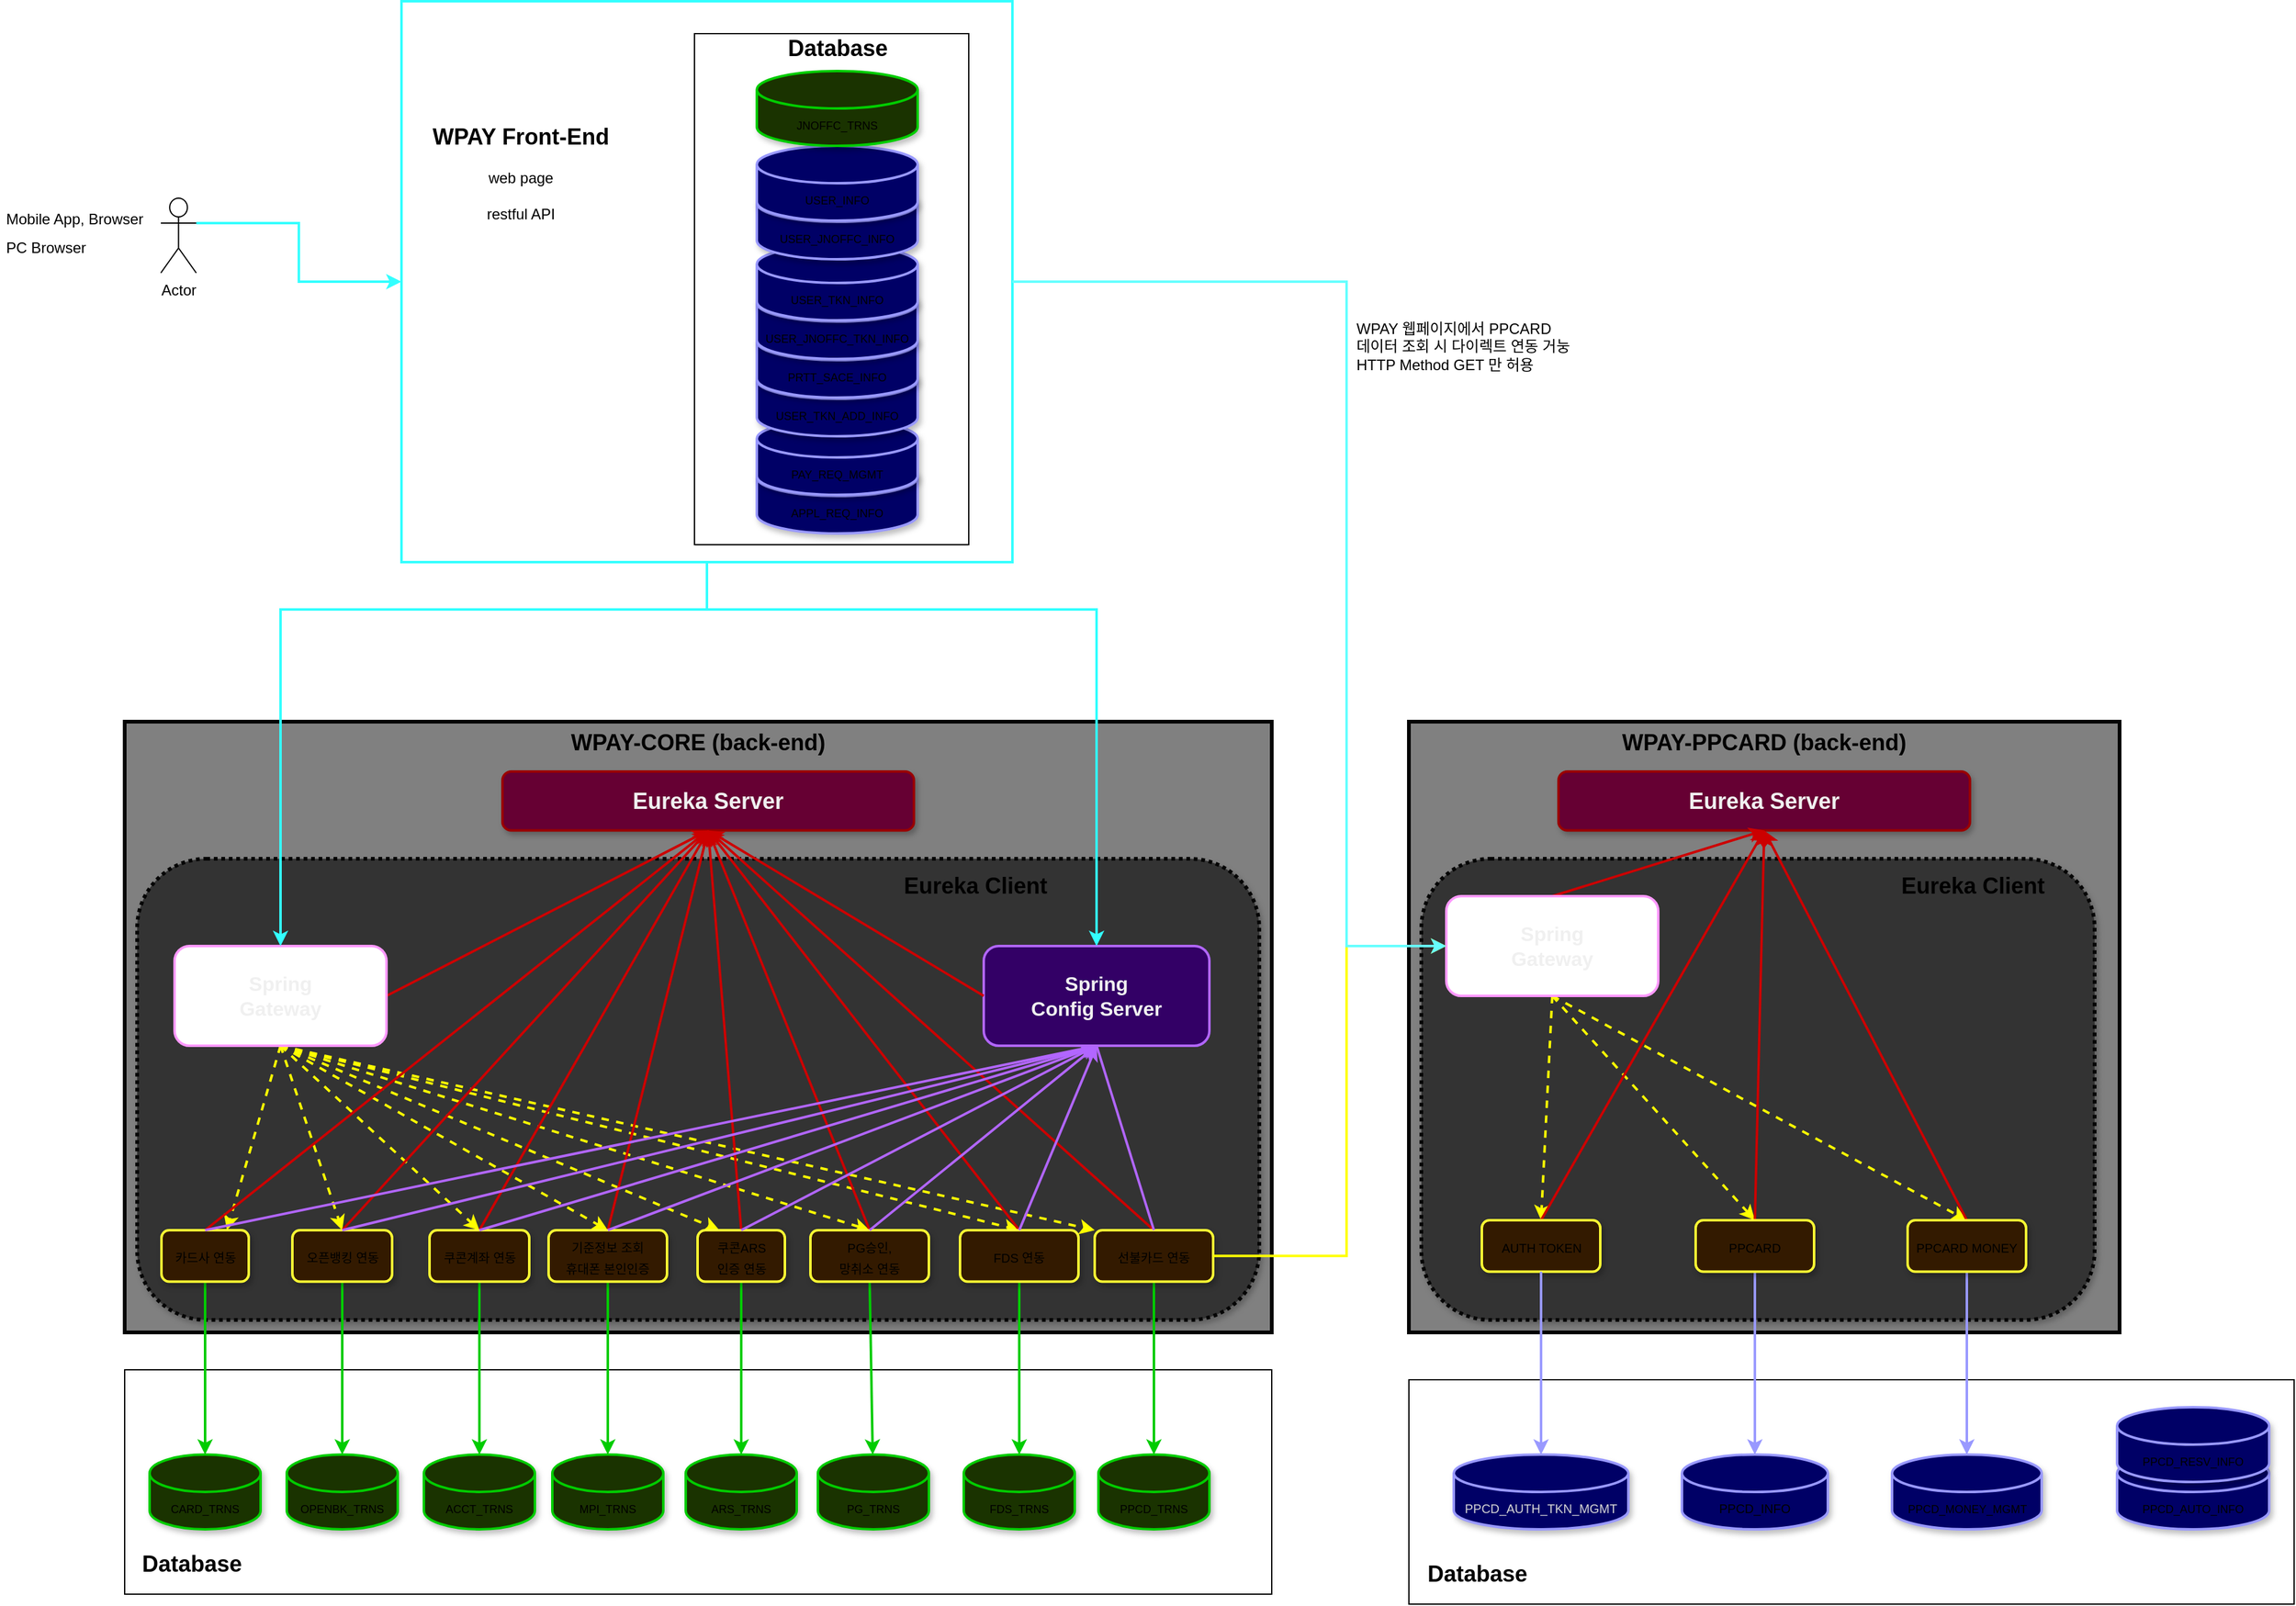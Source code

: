 <mxfile version="20.5.3" type="embed"><diagram id="-Lz1tHeyMcGm918_aHyc" name="Page-1"><mxGraphModel dx="2638" dy="2387" grid="1" gridSize="10" guides="1" tooltips="1" connect="1" arrows="1" fold="1" page="1" pageScale="1" pageWidth="850" pageHeight="1100" math="0" shadow="0"><root><mxCell id="0"/><mxCell id="1" parent="0"/><mxCell id="127" value="&lt;div style=&quot;&quot;&gt;&lt;br&gt;&lt;/div&gt;" style="rounded=0;whiteSpace=wrap;html=1;align=center;verticalAlign=top;strokeWidth=1;" vertex="1" parent="1"><mxGeometry x="1010" y="898" width="710" height="180" as="geometry"/></mxCell><mxCell id="112" value="&lt;div style=&quot;&quot;&gt;&lt;b&gt;&lt;font style=&quot;font-size: 18px;&quot;&gt;WPAY-PPCARD (back-end)&lt;/font&gt;&lt;/b&gt;&lt;/div&gt;" style="rounded=0;whiteSpace=wrap;html=1;align=center;verticalAlign=top;strokeWidth=3;strokeColor=#050505;fillColor=#808080;" vertex="1" parent="1"><mxGeometry x="1010" y="370" width="570" height="490" as="geometry"/></mxCell><mxCell id="119" value="&lt;div style=&quot;&quot;&gt;&lt;br&gt;&lt;/div&gt;" style="rounded=1;whiteSpace=wrap;html=1;align=center;verticalAlign=top;dashed=1;dashPattern=1 1;strokeWidth=3;strokeColor=#050505;fillColor=#333333;sketch=0;shadow=1;glass=0;" vertex="1" parent="1"><mxGeometry x="1020" y="480" width="540" height="370" as="geometry"/></mxCell><mxCell id="88" value="&lt;div style=&quot;&quot;&gt;&lt;br&gt;&lt;/div&gt;" style="rounded=0;whiteSpace=wrap;html=1;align=center;verticalAlign=top;strokeWidth=1;" vertex="1" parent="1"><mxGeometry x="-20" y="890" width="920" height="180" as="geometry"/></mxCell><mxCell id="8" value="&lt;div style=&quot;&quot;&gt;&lt;b&gt;&lt;font style=&quot;font-size: 18px;&quot;&gt;WPAY-CORE (back-end)&lt;/font&gt;&lt;/b&gt;&lt;/div&gt;" style="rounded=0;whiteSpace=wrap;html=1;align=center;verticalAlign=top;strokeWidth=3;strokeColor=#050505;fillColor=#808080;" vertex="1" parent="1"><mxGeometry x="-20" y="370" width="920" height="490" as="geometry"/></mxCell><mxCell id="84" value="&lt;div style=&quot;&quot;&gt;&lt;br&gt;&lt;/div&gt;" style="rounded=1;whiteSpace=wrap;html=1;align=center;verticalAlign=top;dashed=1;dashPattern=1 1;strokeWidth=3;strokeColor=#050505;fillColor=#333333;sketch=0;shadow=1;glass=0;" vertex="1" parent="1"><mxGeometry x="-10" y="480" width="900" height="370" as="geometry"/></mxCell><mxCell id="67" style="rounded=0;orthogonalLoop=1;jettySize=auto;html=1;fontSize=9;strokeColor=#00CC00;strokeWidth=2;exitX=0.5;exitY=1;exitDx=0;exitDy=0;" edge="1" parent="1" source="23" target="66"><mxGeometry relative="1" as="geometry"><mxPoint x="539" y="777" as="sourcePoint"/></mxGeometry></mxCell><mxCell id="6" style="edgeStyle=orthogonalEdgeStyle;rounded=0;orthogonalLoop=1;jettySize=auto;html=1;fontSize=18;strokeColor=#33FFFF;strokeWidth=2;exitX=1;exitY=0.333;exitDx=0;exitDy=0;exitPerimeter=0;" edge="1" parent="1" source="2" target="4"><mxGeometry relative="1" as="geometry"><mxPoint x="220" y="120" as="sourcePoint"/></mxGeometry></mxCell><mxCell id="71" value="" style="group" vertex="1" connectable="0" parent="1"><mxGeometry x="89" y="30" width="161" height="70" as="geometry"/></mxCell><mxCell id="2" value="Actor" style="shape=umlActor;verticalLabelPosition=bottom;verticalAlign=top;html=1;outlineConnect=0;" vertex="1" parent="71"><mxGeometry x="-80" y="-80" width="28.412" height="60" as="geometry"/></mxCell><mxCell id="56" value="&lt;font style=&quot;font-size: 9px;&quot;&gt;CARD_TRNS&lt;/font&gt;" style="shape=cylinder3;whiteSpace=wrap;html=1;boundedLbl=1;backgroundOutline=1;size=15;strokeWidth=2;fontSize=10;strokeColor=#00CC00;fillColor=#1A3300;shadow=1;" vertex="1" parent="1"><mxGeometry y="957.998" width="89" height="60.0" as="geometry"/></mxCell><mxCell id="57" value="&lt;font style=&quot;font-size: 9px;&quot;&gt;ACCT_TRNS&lt;/font&gt;" style="shape=cylinder3;whiteSpace=wrap;html=1;boundedLbl=1;backgroundOutline=1;size=15;strokeWidth=2;fontSize=10;strokeColor=#00CC00;fillColor=#1A3300;shadow=1;" vertex="1" parent="1"><mxGeometry x="220" y="957.998" width="89" height="60.0" as="geometry"/></mxCell><mxCell id="58" value="&lt;font style=&quot;font-size: 9px;&quot;&gt;MPI_TRNS&lt;/font&gt;" style="shape=cylinder3;whiteSpace=wrap;html=1;boundedLbl=1;backgroundOutline=1;size=15;strokeWidth=2;fontSize=10;strokeColor=#00CC00;fillColor=#1A3300;shadow=1;" vertex="1" parent="1"><mxGeometry x="323" y="957.998" width="89" height="60.0" as="geometry"/></mxCell><mxCell id="59" value="&lt;font style=&quot;font-size: 9px;&quot;&gt;FDS_TRNS&lt;/font&gt;" style="shape=cylinder3;whiteSpace=wrap;html=1;boundedLbl=1;backgroundOutline=1;size=15;strokeWidth=2;fontSize=10;strokeColor=#00CC00;fillColor=#1A3300;shadow=1;" vertex="1" parent="1"><mxGeometry x="653" y="957.998" width="89" height="60.0" as="geometry"/></mxCell><mxCell id="60" value="&lt;font style=&quot;font-size: 9px;&quot;&gt;PPCD_TRNS&lt;/font&gt;" style="shape=cylinder3;whiteSpace=wrap;html=1;boundedLbl=1;backgroundOutline=1;size=15;strokeWidth=2;fontSize=10;strokeColor=#00CC00;fillColor=#1A3300;shadow=1;" vertex="1" parent="1"><mxGeometry x="761" y="957.998" width="89" height="60.0" as="geometry"/></mxCell><mxCell id="63" value="&lt;font style=&quot;font-size: 9px;&quot;&gt;OPENBK_TRNS&lt;/font&gt;" style="shape=cylinder3;whiteSpace=wrap;html=1;boundedLbl=1;backgroundOutline=1;size=15;strokeWidth=2;fontSize=10;strokeColor=#00CC00;fillColor=#1A3300;shadow=1;" vertex="1" parent="1"><mxGeometry x="110" y="957.998" width="89" height="60.0" as="geometry"/></mxCell><mxCell id="66" value="&lt;font style=&quot;font-size: 9px;&quot;&gt;PG_TRNS&lt;/font&gt;" style="shape=cylinder3;whiteSpace=wrap;html=1;boundedLbl=1;backgroundOutline=1;size=15;strokeWidth=2;fontSize=10;strokeColor=#00CC00;fillColor=#1A3300;shadow=1;" vertex="1" parent="1"><mxGeometry x="536" y="957.998" width="89" height="60.0" as="geometry"/></mxCell><mxCell id="61" style="rounded=0;orthogonalLoop=1;jettySize=auto;html=1;exitX=0.5;exitY=1;exitDx=0;exitDy=0;fontSize=9;strokeColor=#00CC00;strokeWidth=2;" edge="1" parent="1" source="16" target="56"><mxGeometry relative="1" as="geometry"/></mxCell><mxCell id="64" style="rounded=0;orthogonalLoop=1;jettySize=auto;html=1;exitX=0.5;exitY=1;exitDx=0;exitDy=0;fontSize=9;entryX=0.5;entryY=0;entryDx=0;entryDy=0;entryPerimeter=0;strokeColor=#00CC00;strokeWidth=2;" edge="1" parent="1" source="19" target="57"><mxGeometry relative="1" as="geometry"/></mxCell><mxCell id="65" style="rounded=0;orthogonalLoop=1;jettySize=auto;html=1;exitX=0.5;exitY=1;exitDx=0;exitDy=0;entryX=0.5;entryY=0;entryDx=0;entryDy=0;entryPerimeter=0;fontSize=9;strokeColor=#00CC00;strokeWidth=2;" edge="1" parent="1" source="20" target="58"><mxGeometry relative="1" as="geometry"/></mxCell><mxCell id="68" style="rounded=0;orthogonalLoop=1;jettySize=auto;html=1;exitX=0.5;exitY=1;exitDx=0;exitDy=0;fontSize=9;strokeColor=#00CC00;strokeWidth=2;entryX=0.5;entryY=0;entryDx=0;entryDy=0;entryPerimeter=0;" edge="1" parent="1" source="24" target="59"><mxGeometry relative="1" as="geometry"/></mxCell><mxCell id="69" style="rounded=0;orthogonalLoop=1;jettySize=auto;html=1;entryX=0.5;entryY=0;entryDx=0;entryDy=0;entryPerimeter=0;fontSize=9;strokeColor=#00CC00;strokeWidth=2;exitX=0.5;exitY=1;exitDx=0;exitDy=0;" edge="1" parent="1" source="25" target="60"><mxGeometry relative="1" as="geometry"><mxPoint x="740" y="777" as="sourcePoint"/></mxGeometry></mxCell><mxCell id="62" style="rounded=0;orthogonalLoop=1;jettySize=auto;html=1;exitX=0.5;exitY=1;exitDx=0;exitDy=0;fontSize=9;entryX=0.5;entryY=0;entryDx=0;entryDy=0;entryPerimeter=0;strokeColor=#00CC00;strokeWidth=2;" edge="1" parent="1" source="18" target="63"><mxGeometry relative="1" as="geometry"/></mxCell><mxCell id="12" value="&lt;b style=&quot;color: rgb(240, 240, 240); font-family: Helvetica; font-style: normal; font-variant-ligatures: normal; font-variant-caps: normal; letter-spacing: normal; orphans: 2; text-align: center; text-indent: 0px; text-transform: none; widows: 2; word-spacing: 0px; -webkit-text-stroke-width: 0px; background-color: initial; text-decoration-thickness: initial; text-decoration-style: initial; text-decoration-color: initial;&quot;&gt;&lt;font style=&quot;font-size: 18px;&quot;&gt;Eureka Server&lt;/font&gt;&lt;/b&gt;" style="rounded=1;whiteSpace=wrap;html=1;fontSize=14;verticalAlign=middle;strokeColor=#990000;strokeWidth=2;fillColor=#660033;shadow=1;" vertex="1" parent="1"><mxGeometry x="283" y="410" width="330" height="47.29" as="geometry"/></mxCell><mxCell id="35" style="rounded=0;orthogonalLoop=1;jettySize=auto;html=1;exitX=1;exitY=0.5;exitDx=0;exitDy=0;entryX=0.5;entryY=1;entryDx=0;entryDy=0;fontSize=10;strokeColor=#CC0000;strokeWidth=2;" edge="1" parent="1" source="13" target="12"><mxGeometry relative="1" as="geometry"/></mxCell><mxCell id="72" style="rounded=0;orthogonalLoop=1;jettySize=auto;html=1;entryX=0.75;entryY=0;entryDx=0;entryDy=0;strokeColor=#FFFF00;strokeWidth=2;fontSize=9;exitX=0.5;exitY=1;exitDx=0;exitDy=0;dashed=1;" edge="1" parent="1" source="13" target="16"><mxGeometry relative="1" as="geometry"><mxPoint x="160" y="580.441" as="sourcePoint"/></mxGeometry></mxCell><mxCell id="73" style="edgeStyle=none;rounded=0;orthogonalLoop=1;jettySize=auto;html=1;entryX=0.5;entryY=0;entryDx=0;entryDy=0;strokeColor=#FFFF00;strokeWidth=2;fontSize=9;exitX=0.5;exitY=1;exitDx=0;exitDy=0;dashed=1;" edge="1" parent="1" source="13" target="18"><mxGeometry relative="1" as="geometry"><mxPoint x="250" y="573.529" as="sourcePoint"/></mxGeometry></mxCell><mxCell id="74" style="edgeStyle=none;rounded=0;orthogonalLoop=1;jettySize=auto;html=1;exitX=0.5;exitY=1;exitDx=0;exitDy=0;entryX=0.5;entryY=0;entryDx=0;entryDy=0;strokeColor=#FFFF00;strokeWidth=2;fontSize=9;dashed=1;" edge="1" parent="1" source="13" target="19"><mxGeometry relative="1" as="geometry"/></mxCell><mxCell id="75" style="edgeStyle=none;rounded=0;orthogonalLoop=1;jettySize=auto;html=1;exitX=0.5;exitY=1;exitDx=0;exitDy=0;entryX=0.5;entryY=0;entryDx=0;entryDy=0;strokeColor=#FFFF00;strokeWidth=2;fontSize=9;dashed=1;" edge="1" parent="1" source="13" target="20"><mxGeometry relative="1" as="geometry"/></mxCell><mxCell id="76" style="edgeStyle=none;rounded=0;orthogonalLoop=1;jettySize=auto;html=1;exitX=0.5;exitY=1;exitDx=0;exitDy=0;entryX=0.25;entryY=0;entryDx=0;entryDy=0;strokeColor=#FFFF00;strokeWidth=2;fontSize=9;dashed=1;" edge="1" parent="1" source="13" target="21"><mxGeometry relative="1" as="geometry"/></mxCell><mxCell id="77" style="edgeStyle=none;rounded=0;orthogonalLoop=1;jettySize=auto;html=1;exitX=0.5;exitY=1;exitDx=0;exitDy=0;entryX=0.5;entryY=0;entryDx=0;entryDy=0;strokeColor=#FFFF00;strokeWidth=2;fontSize=9;dashed=1;" edge="1" parent="1" source="13" target="23"><mxGeometry relative="1" as="geometry"/></mxCell><mxCell id="78" style="edgeStyle=none;rounded=0;orthogonalLoop=1;jettySize=auto;html=1;exitX=0.5;exitY=1;exitDx=0;exitDy=0;entryX=0.5;entryY=0;entryDx=0;entryDy=0;strokeColor=#FFFF00;strokeWidth=2;fontSize=9;dashed=1;" edge="1" parent="1" source="13" target="24"><mxGeometry relative="1" as="geometry"/></mxCell><mxCell id="79" style="edgeStyle=none;rounded=0;orthogonalLoop=1;jettySize=auto;html=1;exitX=0.5;exitY=1;exitDx=0;exitDy=0;entryX=0;entryY=0;entryDx=0;entryDy=0;strokeColor=#FFFF00;strokeWidth=2;fontSize=9;dashed=1;" edge="1" parent="1" source="13" target="25"><mxGeometry relative="1" as="geometry"/></mxCell><mxCell id="13" value="&lt;b style=&quot;color: rgb(240, 240, 240); font-family: Helvetica; font-style: normal; font-variant-ligatures: normal; font-variant-caps: normal; letter-spacing: normal; orphans: 2; text-align: center; text-indent: 0px; text-transform: none; widows: 2; word-spacing: 0px; -webkit-text-stroke-width: 0px; background-color: initial; text-decoration-thickness: initial; text-decoration-style: initial; text-decoration-color: initial; font-size: 16px;&quot;&gt;&lt;font style=&quot;font-size: 16px;&quot;&gt;Spring&lt;br&gt;Gateway&lt;br&gt;&lt;/font&gt;&lt;/b&gt;" style="rounded=1;whiteSpace=wrap;html=1;fontSize=14;verticalAlign=middle;strokeColor=#FF99FF;strokeWidth=2;" vertex="1" parent="1"><mxGeometry x="20" y="550" width="170" height="80" as="geometry"/></mxCell><mxCell id="29" style="rounded=0;orthogonalLoop=1;jettySize=auto;html=1;exitX=0.5;exitY=0;exitDx=0;exitDy=0;entryX=0.5;entryY=1;entryDx=0;entryDy=0;fontSize=10;strokeWidth=2;strokeColor=#CC0000;" edge="1" parent="1" source="16" target="12"><mxGeometry relative="1" as="geometry"/></mxCell><mxCell id="16" value="&lt;font style=&quot;font-size: 10px;&quot;&gt;카드사 연동&lt;/font&gt;" style="rounded=1;whiteSpace=wrap;html=1;strokeWidth=2;fontSize=14;strokeColor=#FFFF33;fillColor=#331A00;shadow=1;" vertex="1" parent="1"><mxGeometry x="9.5" y="777.996" width="70" height="41.228" as="geometry"/></mxCell><mxCell id="30" style="rounded=0;orthogonalLoop=1;jettySize=auto;html=1;exitX=0.5;exitY=0;exitDx=0;exitDy=0;entryX=0.5;entryY=1;entryDx=0;entryDy=0;fontSize=10;strokeWidth=2;strokeColor=#CC0000;" edge="1" parent="1" source="18" target="12"><mxGeometry relative="1" as="geometry"/></mxCell><mxCell id="18" value="&lt;font style=&quot;font-size: 10px;&quot;&gt;오픈뱅킹 연동&lt;/font&gt;" style="rounded=1;whiteSpace=wrap;html=1;strokeWidth=2;fontSize=14;strokeColor=#FFFF33;fillColor=#331A00;shadow=1;" vertex="1" parent="1"><mxGeometry x="114.5" y="777.996" width="80" height="41.228" as="geometry"/></mxCell><mxCell id="32" style="rounded=0;orthogonalLoop=1;jettySize=auto;html=1;exitX=0.5;exitY=0;exitDx=0;exitDy=0;entryX=0.5;entryY=1;entryDx=0;entryDy=0;fontSize=10;strokeWidth=2;strokeColor=#CC0000;" edge="1" parent="1" source="19" target="12"><mxGeometry relative="1" as="geometry"/></mxCell><mxCell id="19" value="&lt;font style=&quot;font-size: 10px;&quot;&gt;쿠콘계좌 연동&lt;/font&gt;" style="rounded=1;whiteSpace=wrap;html=1;strokeWidth=2;fontSize=14;strokeColor=#FFFF33;fillColor=#331A00;shadow=1;" vertex="1" parent="1"><mxGeometry x="224.5" y="777.996" width="80" height="41.228" as="geometry"/></mxCell><mxCell id="36" style="rounded=0;orthogonalLoop=1;jettySize=auto;html=1;exitX=0.5;exitY=0;exitDx=0;exitDy=0;entryX=0.5;entryY=1;entryDx=0;entryDy=0;fontSize=10;strokeWidth=2;strokeColor=#CC0000;" edge="1" parent="1" source="20" target="12"><mxGeometry relative="1" as="geometry"/></mxCell><mxCell id="20" value="&lt;div style=&quot;&quot;&gt;&lt;font style=&quot;font-size: 10px;&quot;&gt;기준정보 조회&lt;/font&gt;&lt;/div&gt;&lt;div style=&quot;&quot;&gt;&lt;font style=&quot;font-size: 10px;&quot;&gt;휴대폰 본인인증&lt;/font&gt;&lt;/div&gt;" style="rounded=1;whiteSpace=wrap;html=1;strokeWidth=2;fontSize=14;strokeColor=#FFFF33;fillColor=#331A00;shadow=1;" vertex="1" parent="1"><mxGeometry x="320" y="777.996" width="95" height="41.228" as="geometry"/></mxCell><mxCell id="38" style="rounded=0;orthogonalLoop=1;jettySize=auto;html=1;exitX=0.5;exitY=0;exitDx=0;exitDy=0;entryX=0.5;entryY=1;entryDx=0;entryDy=0;fontSize=10;strokeWidth=2;strokeColor=#CC0000;" edge="1" parent="1" source="21" target="12"><mxGeometry relative="1" as="geometry"/></mxCell><mxCell id="81" style="edgeStyle=none;rounded=0;orthogonalLoop=1;jettySize=auto;html=1;exitX=0.5;exitY=1;exitDx=0;exitDy=0;entryX=0.5;entryY=0;entryDx=0;entryDy=0;entryPerimeter=0;strokeColor=#00CC00;strokeWidth=2;fontSize=9;" edge="1" parent="1" source="21" target="80"><mxGeometry relative="1" as="geometry"/></mxCell><mxCell id="21" value="&lt;font style=&quot;font-size: 10px;&quot;&gt;쿠콘ARS &lt;br&gt;인증 연동&lt;/font&gt;" style="rounded=1;whiteSpace=wrap;html=1;strokeWidth=2;fontSize=14;strokeColor=#FFFF33;fillColor=#331A00;shadow=1;" vertex="1" parent="1"><mxGeometry x="439.5" y="777.996" width="70" height="41.228" as="geometry"/></mxCell><mxCell id="40" style="rounded=0;orthogonalLoop=1;jettySize=auto;html=1;exitX=0.5;exitY=0;exitDx=0;exitDy=0;entryX=0.5;entryY=1;entryDx=0;entryDy=0;fontSize=10;strokeWidth=2;strokeColor=#CC0000;" edge="1" parent="1" source="23" target="12"><mxGeometry relative="1" as="geometry"/></mxCell><mxCell id="23" value="&lt;div style=&quot;&quot;&gt;&lt;span style=&quot;font-size: 10px;&quot;&gt;PG승인,&lt;/span&gt;&lt;/div&gt;&lt;div style=&quot;&quot;&gt;&lt;span style=&quot;font-size: 10px;&quot;&gt;망취소 연동&lt;/span&gt;&lt;br&gt;&lt;/div&gt;" style="rounded=1;whiteSpace=wrap;html=1;strokeWidth=2;fontSize=14;strokeColor=#FFFF33;fillColor=#331A00;shadow=1;" vertex="1" parent="1"><mxGeometry x="530" y="777.996" width="95" height="41.228" as="geometry"/></mxCell><mxCell id="42" style="rounded=0;orthogonalLoop=1;jettySize=auto;html=1;exitX=0.5;exitY=0;exitDx=0;exitDy=0;entryX=0.5;entryY=1;entryDx=0;entryDy=0;fontSize=10;strokeWidth=2;strokeColor=#CC0000;" edge="1" parent="1" source="24" target="12"><mxGeometry relative="1" as="geometry"/></mxCell><mxCell id="24" value="&lt;div style=&quot;&quot;&gt;&lt;span style=&quot;font-size: 10px;&quot;&gt;FDS 연동&lt;/span&gt;&lt;br&gt;&lt;/div&gt;" style="rounded=1;whiteSpace=wrap;html=1;strokeWidth=2;fontSize=14;strokeColor=#FFFF33;fillColor=#331A00;shadow=1;" vertex="1" parent="1"><mxGeometry x="650" y="777.996" width="95" height="41.228" as="geometry"/></mxCell><mxCell id="44" style="rounded=0;orthogonalLoop=1;jettySize=auto;html=1;exitX=0.5;exitY=0;exitDx=0;exitDy=0;entryX=0.5;entryY=1;entryDx=0;entryDy=0;fontSize=10;strokeWidth=2;strokeColor=#CC0000;" edge="1" parent="1" source="25" target="12"><mxGeometry relative="1" as="geometry"/></mxCell><mxCell id="25" value="&lt;div style=&quot;&quot;&gt;&lt;span style=&quot;font-size: 10px;&quot;&gt;선불카드 연동&lt;/span&gt;&lt;br&gt;&lt;/div&gt;" style="rounded=1;whiteSpace=wrap;html=1;strokeWidth=2;fontSize=14;strokeColor=#FFFF33;fillColor=#331A00;shadow=1;" vertex="1" parent="1"><mxGeometry x="758" y="777.996" width="95" height="41.228" as="geometry"/></mxCell><mxCell id="47" style="rounded=0;orthogonalLoop=1;jettySize=auto;html=1;exitX=0.5;exitY=0;exitDx=0;exitDy=0;entryX=0.5;entryY=1;entryDx=0;entryDy=0;fontSize=10;strokeColor=#B266FF;strokeWidth=2;" edge="1" parent="1" source="16" target="14"><mxGeometry relative="1" as="geometry"/></mxCell><mxCell id="48" style="rounded=0;orthogonalLoop=1;jettySize=auto;html=1;exitX=0.5;exitY=0;exitDx=0;exitDy=0;entryX=0.5;entryY=1;entryDx=0;entryDy=0;fontSize=10;strokeColor=#B266FF;strokeWidth=2;" edge="1" parent="1" source="18" target="14"><mxGeometry relative="1" as="geometry"/></mxCell><mxCell id="49" style="rounded=0;orthogonalLoop=1;jettySize=auto;html=1;exitX=0.5;exitY=0;exitDx=0;exitDy=0;entryX=0.5;entryY=1;entryDx=0;entryDy=0;fontSize=10;strokeColor=#B266FF;strokeWidth=2;" edge="1" parent="1" source="19" target="14"><mxGeometry relative="1" as="geometry"/></mxCell><mxCell id="50" style="rounded=0;orthogonalLoop=1;jettySize=auto;html=1;exitX=0.5;exitY=0;exitDx=0;exitDy=0;entryX=0.5;entryY=1;entryDx=0;entryDy=0;fontSize=10;strokeColor=#B266FF;strokeWidth=2;" edge="1" parent="1" source="20" target="14"><mxGeometry relative="1" as="geometry"/></mxCell><mxCell id="51" style="rounded=0;orthogonalLoop=1;jettySize=auto;html=1;exitX=0.5;exitY=0;exitDx=0;exitDy=0;fontSize=10;strokeColor=#B266FF;strokeWidth=2;entryX=0.5;entryY=1;entryDx=0;entryDy=0;" edge="1" parent="1" source="21" target="14"><mxGeometry relative="1" as="geometry"/></mxCell><mxCell id="52" style="rounded=0;orthogonalLoop=1;jettySize=auto;html=1;exitX=0.5;exitY=0;exitDx=0;exitDy=0;entryX=0.5;entryY=1;entryDx=0;entryDy=0;fontSize=10;strokeColor=#B266FF;strokeWidth=2;" edge="1" parent="1" source="23" target="14"><mxGeometry relative="1" as="geometry"/></mxCell><mxCell id="53" style="rounded=0;orthogonalLoop=1;jettySize=auto;html=1;exitX=0.5;exitY=0;exitDx=0;exitDy=0;entryX=0.5;entryY=1;entryDx=0;entryDy=0;fontSize=10;strokeColor=#B266FF;strokeWidth=2;" edge="1" parent="1" source="24" target="14"><mxGeometry relative="1" as="geometry"/></mxCell><mxCell id="14" value="&lt;b style=&quot;color: rgb(240, 240, 240); font-family: Helvetica; font-style: normal; font-variant-ligatures: normal; font-variant-caps: normal; letter-spacing: normal; orphans: 2; text-align: center; text-indent: 0px; text-transform: none; widows: 2; word-spacing: 0px; -webkit-text-stroke-width: 0px; background-color: initial; text-decoration-thickness: initial; text-decoration-style: initial; text-decoration-color: initial; font-size: 16px;&quot;&gt;&lt;font style=&quot;font-size: 16px;&quot;&gt;Spring&lt;br&gt;Config Server&lt;br&gt;&lt;/font&gt;&lt;/b&gt;" style="rounded=1;whiteSpace=wrap;html=1;fontSize=14;verticalAlign=middle;strokeColor=#B266FF;strokeWidth=2;fillColor=#330066;" vertex="1" parent="1"><mxGeometry x="669" y="550" width="181" height="80" as="geometry"/></mxCell><mxCell id="80" value="&lt;font style=&quot;font-size: 9px;&quot;&gt;ARS_TRNS&lt;/font&gt;" style="shape=cylinder3;whiteSpace=wrap;html=1;boundedLbl=1;backgroundOutline=1;size=15;strokeWidth=2;fontSize=10;strokeColor=#00CC00;fillColor=#1A3300;shadow=1;" vertex="1" parent="1"><mxGeometry x="430" y="957.998" width="89" height="60.0" as="geometry"/></mxCell><mxCell id="82" style="rounded=0;orthogonalLoop=1;jettySize=auto;html=1;exitX=0;exitY=0.5;exitDx=0;exitDy=0;entryX=0.5;entryY=1;entryDx=0;entryDy=0;fontSize=10;strokeWidth=2;strokeColor=#CC0000;" edge="1" parent="1" source="14" target="12"><mxGeometry relative="1" as="geometry"><mxPoint x="775.5" y="774.996" as="sourcePoint"/><mxPoint x="477" y="473.76" as="targetPoint"/></mxGeometry></mxCell><mxCell id="83" value="" style="rounded=0;orthogonalLoop=1;jettySize=auto;html=1;entryX=0.5;entryY=1;entryDx=0;entryDy=0;fontSize=10;strokeColor=#B266FF;strokeWidth=2;exitX=0.5;exitY=0;exitDx=0;exitDy=0;endArrow=none;" edge="1" parent="1" source="25" target="14"><mxGeometry relative="1" as="geometry"><mxPoint x="746.5" y="777.996" as="sourcePoint"/><mxPoint x="731.5" y="599.47" as="targetPoint"/></mxGeometry></mxCell><mxCell id="85" value="&lt;h1&gt;Eureka Client&lt;br&gt;&lt;/h1&gt;" style="text;html=1;strokeColor=none;fillColor=none;spacing=5;spacingTop=-20;whiteSpace=wrap;overflow=hidden;rounded=1;strokeWidth=2;fontSize=9;" vertex="1" parent="1"><mxGeometry x="600" y="490" width="134" height="36.36" as="geometry"/></mxCell><mxCell id="89" value="&lt;h1&gt;Database&lt;br&gt;&lt;/h1&gt;" style="text;html=1;strokeColor=none;fillColor=none;spacing=5;spacingTop=-20;whiteSpace=wrap;overflow=hidden;rounded=0;strokeWidth=2;fontSize=9;" vertex="1" parent="1"><mxGeometry x="-11" y="1033.64" width="100" height="36.36" as="geometry"/></mxCell><mxCell id="7" value="&lt;h1 style=&quot;font-size: 12px;&quot;&gt;&lt;span style=&quot;background-color: initial; font-weight: normal;&quot;&gt;&lt;br&gt;&lt;/span&gt;&lt;/h1&gt;&lt;h1 style=&quot;font-size: 12px;&quot;&gt;&lt;span style=&quot;background-color: initial; font-weight: normal;&quot;&gt;Mobile App, Browser&lt;/span&gt;&lt;br&gt;&lt;/h1&gt;&lt;div style=&quot;font-size: 12px;&quot;&gt;&lt;font style=&quot;font-size: 12px;&quot;&gt;PC Browser&lt;/font&gt;&lt;/div&gt;" style="text;html=1;strokeColor=none;fillColor=none;spacing=5;spacingTop=-20;whiteSpace=wrap;overflow=hidden;rounded=0;fontSize=18;" vertex="1" parent="1"><mxGeometry x="-120" y="-60" width="140" height="70" as="geometry"/></mxCell><mxCell id="109" value="" style="group" vertex="1" connectable="0" parent="1"><mxGeometry x="202" y="-170" width="490" height="450" as="geometry"/></mxCell><mxCell id="4" value="&lt;div style=&quot;&quot;&gt;&lt;br&gt;&lt;/div&gt;" style="rounded=0;whiteSpace=wrap;html=1;align=center;strokeColor=#33FFFF;strokeWidth=2;" vertex="1" parent="109"><mxGeometry y="-38" width="490" height="450" as="geometry"/></mxCell><mxCell id="106" value="" style="group" vertex="1" connectable="0" parent="109"><mxGeometry x="235" y="-12" width="220" height="410" as="geometry"/></mxCell><mxCell id="90" value="&lt;div style=&quot;&quot;&gt;&lt;br&gt;&lt;/div&gt;" style="rounded=0;whiteSpace=wrap;html=1;align=center;verticalAlign=top;strokeWidth=1;" vertex="1" parent="106"><mxGeometry width="220" height="410" as="geometry"/></mxCell><mxCell id="99" value="&lt;h1&gt;Database&lt;br&gt;&lt;/h1&gt;" style="text;html=1;strokeColor=none;fillColor=none;spacing=5;spacingTop=-20;whiteSpace=wrap;overflow=hidden;rounded=0;strokeWidth=2;fontSize=9;" vertex="1" parent="106"><mxGeometry x="70" width="100" height="36.36" as="geometry"/></mxCell><mxCell id="103" value="" style="group" vertex="1" connectable="0" parent="106"><mxGeometry x="50" y="310" width="129" height="91" as="geometry"/></mxCell><mxCell id="98" value="&lt;font style=&quot;font-size: 9px;&quot;&gt;APPL_REQ_INFO&lt;/font&gt;" style="shape=cylinder3;whiteSpace=wrap;html=1;boundedLbl=1;backgroundOutline=1;size=15;strokeWidth=2;fontSize=10;strokeColor=#9999FF;fillColor=#000066;shadow=1;" vertex="1" parent="103"><mxGeometry y="31" width="129" height="60" as="geometry"/></mxCell><mxCell id="93" value="&lt;font style=&quot;font-size: 9px;&quot;&gt;PAY_REQ_MGMT&lt;/font&gt;" style="shape=cylinder3;whiteSpace=wrap;html=1;boundedLbl=1;backgroundOutline=1;size=15;strokeWidth=2;fontSize=10;strokeColor=#9999FF;fillColor=#000066;shadow=1;" vertex="1" parent="103"><mxGeometry width="129" height="60" as="geometry"/></mxCell><mxCell id="104" value="" style="group" vertex="1" connectable="0" parent="106"><mxGeometry x="50" y="170" width="129" height="153" as="geometry"/></mxCell><mxCell id="102" value="&lt;font style=&quot;font-size: 9px;&quot;&gt;USER_TKN_ADD_INFO&lt;/font&gt;" style="shape=cylinder3;whiteSpace=wrap;html=1;boundedLbl=1;backgroundOutline=1;size=15;strokeWidth=2;fontSize=10;strokeColor=#9999FF;fillColor=#000066;shadow=1;" vertex="1" parent="104"><mxGeometry y="93" width="129" height="60" as="geometry"/></mxCell><mxCell id="101" value="&lt;font style=&quot;font-size: 9px;&quot;&gt;PRTT_SACE_INFO&lt;/font&gt;" style="shape=cylinder3;whiteSpace=wrap;html=1;boundedLbl=1;backgroundOutline=1;size=15;strokeWidth=2;fontSize=10;strokeColor=#9999FF;fillColor=#000066;shadow=1;" vertex="1" parent="104"><mxGeometry y="62" width="129" height="60" as="geometry"/></mxCell><mxCell id="92" value="&lt;font style=&quot;font-size: 9px;&quot;&gt;USER_JNOFFC_TKN_INFO&lt;/font&gt;" style="shape=cylinder3;whiteSpace=wrap;html=1;boundedLbl=1;backgroundOutline=1;size=15;strokeWidth=2;fontSize=10;strokeColor=#9999FF;fillColor=#000066;shadow=1;" vertex="1" parent="104"><mxGeometry y="31" width="129" height="60" as="geometry"/></mxCell><mxCell id="100" value="&lt;font style=&quot;font-size: 9px;&quot;&gt;USER_TKN_INFO&lt;/font&gt;" style="shape=cylinder3;whiteSpace=wrap;html=1;boundedLbl=1;backgroundOutline=1;size=15;strokeWidth=2;fontSize=10;strokeColor=#9999FF;fillColor=#000066;shadow=1;" vertex="1" parent="104"><mxGeometry width="129" height="60" as="geometry"/></mxCell><mxCell id="105" value="" style="group" vertex="1" connectable="0" parent="106"><mxGeometry x="50" y="90" width="129" height="91" as="geometry"/></mxCell><mxCell id="96" value="&lt;font style=&quot;font-size: 9px;&quot;&gt;USER_JNOFFC_INFO&lt;/font&gt;" style="shape=cylinder3;whiteSpace=wrap;html=1;boundedLbl=1;backgroundOutline=1;size=15;strokeWidth=2;fontSize=10;strokeColor=#9999FF;fillColor=#000066;shadow=1;" vertex="1" parent="105"><mxGeometry y="31" width="129" height="60" as="geometry"/></mxCell><mxCell id="91" value="&lt;span style=&quot;font-size: 9px;&quot;&gt;USER_INFO&lt;/span&gt;" style="shape=cylinder3;whiteSpace=wrap;html=1;boundedLbl=1;backgroundOutline=1;size=15;strokeWidth=2;fontSize=10;strokeColor=#9999FF;fillColor=#000066;shadow=1;" vertex="1" parent="105"><mxGeometry width="129" height="60" as="geometry"/></mxCell><mxCell id="108" value="&lt;span style=&quot;font-size: 9px;&quot;&gt;JNOFFC_TRNS&lt;/span&gt;" style="shape=cylinder3;whiteSpace=wrap;html=1;boundedLbl=1;backgroundOutline=1;size=15;strokeWidth=2;fontSize=10;strokeColor=#00CC00;fillColor=#1A3300;shadow=1;" vertex="1" parent="106"><mxGeometry x="50" y="30" width="129" height="60" as="geometry"/></mxCell><mxCell id="107" value="&lt;h1&gt;&lt;div style=&quot;font-size: 12px; font-weight: 400; text-align: center;&quot;&gt;&lt;span style=&quot;background-color: initial;&quot;&gt;&lt;b&gt;&lt;font style=&quot;font-size: 18px;&quot;&gt;WPAY Front-End&lt;/font&gt;&lt;/b&gt;&lt;/span&gt;&lt;/div&gt;&lt;div style=&quot;font-size: 12px; font-weight: 400; text-align: center;&quot;&gt;&lt;span style=&quot;background-color: initial;&quot;&gt;&lt;br&gt;&lt;/span&gt;&lt;/div&gt;&lt;div style=&quot;font-size: 12px; font-weight: 400; text-align: center;&quot;&gt;&lt;span style=&quot;background-color: initial;&quot;&gt;web page&lt;/span&gt;&lt;/div&gt;&lt;div style=&quot;font-size: 12px; font-weight: 400; text-align: center;&quot;&gt;&lt;span style=&quot;background-color: initial;&quot;&gt;&lt;br&gt;&lt;/span&gt;&lt;/div&gt;&lt;div style=&quot;font-size: 12px; font-weight: 400; text-align: center;&quot;&gt;&lt;span style=&quot;background-color: initial;&quot;&gt;restful API&lt;/span&gt;&lt;/div&gt;&lt;/h1&gt;" style="text;html=1;strokeColor=none;fillColor=none;spacing=5;spacingTop=-20;whiteSpace=wrap;overflow=hidden;rounded=0;shadow=1;glass=0;sketch=0;strokeWidth=1;fontSize=16;" vertex="1" parent="109"><mxGeometry x="20" y="50" width="157" height="140" as="geometry"/></mxCell><mxCell id="110" style="edgeStyle=orthogonalEdgeStyle;rounded=0;orthogonalLoop=1;jettySize=auto;html=1;exitX=0.5;exitY=1;exitDx=0;exitDy=0;entryX=0.5;entryY=0;entryDx=0;entryDy=0;strokeColor=#33FFFF;strokeWidth=2;fontSize=16;" edge="1" parent="1" source="4" target="13"><mxGeometry relative="1" as="geometry"><Array as="points"><mxPoint x="447" y="280"/><mxPoint x="105" y="280"/></Array></mxGeometry></mxCell><mxCell id="111" style="edgeStyle=orthogonalEdgeStyle;rounded=0;orthogonalLoop=1;jettySize=auto;html=1;exitX=0.5;exitY=1;exitDx=0;exitDy=0;entryX=0.5;entryY=0;entryDx=0;entryDy=0;strokeColor=#33FFFF;strokeWidth=2;fontSize=16;" edge="1" parent="1" source="4" target="14"><mxGeometry relative="1" as="geometry"><Array as="points"><mxPoint x="447" y="280"/><mxPoint x="760" y="280"/></Array></mxGeometry></mxCell><mxCell id="113" value="&lt;b style=&quot;color: rgb(240, 240, 240); font-family: Helvetica; font-style: normal; font-variant-ligatures: normal; font-variant-caps: normal; letter-spacing: normal; orphans: 2; text-align: center; text-indent: 0px; text-transform: none; widows: 2; word-spacing: 0px; -webkit-text-stroke-width: 0px; background-color: initial; text-decoration-thickness: initial; text-decoration-style: initial; text-decoration-color: initial;&quot;&gt;&lt;font style=&quot;font-size: 18px;&quot;&gt;Eureka Server&lt;/font&gt;&lt;/b&gt;" style="rounded=1;whiteSpace=wrap;html=1;fontSize=14;verticalAlign=middle;strokeColor=#990000;strokeWidth=2;fillColor=#660033;shadow=1;" vertex="1" parent="1"><mxGeometry x="1130" y="410" width="330" height="47.29" as="geometry"/></mxCell><mxCell id="118" style="rounded=0;orthogonalLoop=1;jettySize=auto;html=1;exitX=0.5;exitY=0;exitDx=0;exitDy=0;entryX=0.5;entryY=1;entryDx=0;entryDy=0;strokeColor=#CC0000;strokeWidth=2;fontSize=16;fillColor=#a20025;" edge="1" parent="1" source="114" target="113"><mxGeometry relative="1" as="geometry"/></mxCell><mxCell id="137" style="edgeStyle=none;rounded=0;orthogonalLoop=1;jettySize=auto;html=1;exitX=0.5;exitY=1;exitDx=0;exitDy=0;entryX=0.5;entryY=0;entryDx=0;entryDy=0;strokeColor=#FFFF00;strokeWidth=2;fontSize=16;dashed=1;" edge="1" parent="1" source="114" target="120"><mxGeometry relative="1" as="geometry"/></mxCell><mxCell id="138" style="edgeStyle=none;rounded=0;orthogonalLoop=1;jettySize=auto;html=1;exitX=0.5;exitY=1;exitDx=0;exitDy=0;entryX=0.5;entryY=0;entryDx=0;entryDy=0;dashed=1;strokeColor=#FFFF00;strokeWidth=2;fontSize=16;" edge="1" parent="1" source="114" target="121"><mxGeometry relative="1" as="geometry"/></mxCell><mxCell id="139" style="edgeStyle=none;rounded=0;orthogonalLoop=1;jettySize=auto;html=1;exitX=0.5;exitY=1;exitDx=0;exitDy=0;entryX=0.5;entryY=0;entryDx=0;entryDy=0;dashed=1;strokeColor=#FFFF00;strokeWidth=2;fontSize=16;" edge="1" parent="1" source="114" target="122"><mxGeometry relative="1" as="geometry"/></mxCell><mxCell id="114" value="&lt;b style=&quot;color: rgb(240, 240, 240); font-family: Helvetica; font-style: normal; font-variant-ligatures: normal; font-variant-caps: normal; letter-spacing: normal; orphans: 2; text-align: center; text-indent: 0px; text-transform: none; widows: 2; word-spacing: 0px; -webkit-text-stroke-width: 0px; background-color: initial; text-decoration-thickness: initial; text-decoration-style: initial; text-decoration-color: initial; font-size: 16px;&quot;&gt;&lt;font style=&quot;font-size: 16px;&quot;&gt;Spring&lt;br&gt;Gateway&lt;br&gt;&lt;/font&gt;&lt;/b&gt;" style="rounded=1;whiteSpace=wrap;html=1;fontSize=14;verticalAlign=middle;strokeColor=#FF99FF;strokeWidth=2;" vertex="1" parent="1"><mxGeometry x="1040" y="510" width="170" height="80" as="geometry"/></mxCell><mxCell id="116" style="edgeStyle=orthogonalEdgeStyle;rounded=0;orthogonalLoop=1;jettySize=auto;html=1;exitX=1;exitY=0.5;exitDx=0;exitDy=0;entryX=0;entryY=0.5;entryDx=0;entryDy=0;strokeColor=#FFFF00;strokeWidth=2;fontSize=16;" edge="1" parent="1" source="25" target="114"><mxGeometry relative="1" as="geometry"><Array as="points"><mxPoint x="960" y="799"/><mxPoint x="960" y="550"/></Array></mxGeometry></mxCell><mxCell id="123" style="edgeStyle=none;rounded=0;orthogonalLoop=1;jettySize=auto;html=1;exitX=0.5;exitY=0;exitDx=0;exitDy=0;strokeColor=#CC0000;strokeWidth=2;fontSize=16;entryX=0.5;entryY=1;entryDx=0;entryDy=0;" edge="1" parent="1" source="120" target="113"><mxGeometry relative="1" as="geometry"/></mxCell><mxCell id="120" value="&lt;span style=&quot;font-size: 10px;&quot;&gt;AUTH TOKEN&lt;/span&gt;" style="rounded=1;whiteSpace=wrap;html=1;strokeWidth=2;fontSize=14;strokeColor=#FFFF33;fillColor=#331A00;shadow=1;" vertex="1" parent="1"><mxGeometry x="1068.5" y="769.996" width="95" height="41.228" as="geometry"/></mxCell><mxCell id="124" style="edgeStyle=none;rounded=0;orthogonalLoop=1;jettySize=auto;html=1;exitX=0.5;exitY=0;exitDx=0;exitDy=0;entryX=0.5;entryY=1;entryDx=0;entryDy=0;strokeColor=#CC0000;strokeWidth=2;fontSize=16;" edge="1" parent="1" source="121" target="113"><mxGeometry relative="1" as="geometry"/></mxCell><mxCell id="141" style="edgeStyle=none;rounded=0;orthogonalLoop=1;jettySize=auto;html=1;exitX=0.5;exitY=1;exitDx=0;exitDy=0;entryX=0.5;entryY=0;entryDx=0;entryDy=0;entryPerimeter=0;strokeColor=#9999FF;strokeWidth=2;fontFamily=Helvetica;fontSize=10;" edge="1" parent="1" source="121" target="130"><mxGeometry relative="1" as="geometry"/></mxCell><mxCell id="121" value="&lt;span style=&quot;font-size: 10px;&quot;&gt;PPCARD&lt;/span&gt;" style="rounded=1;whiteSpace=wrap;html=1;strokeWidth=2;fontSize=14;strokeColor=#FFFF33;fillColor=#331A00;shadow=1;" vertex="1" parent="1"><mxGeometry x="1240" y="769.996" width="95" height="41.228" as="geometry"/></mxCell><mxCell id="125" style="edgeStyle=none;rounded=0;orthogonalLoop=1;jettySize=auto;html=1;exitX=0.5;exitY=0;exitDx=0;exitDy=0;strokeColor=#CC0000;strokeWidth=2;fontSize=16;entryX=0.5;entryY=1;entryDx=0;entryDy=0;" edge="1" parent="1" source="122" target="113"><mxGeometry relative="1" as="geometry"><mxPoint x="1290" y="310" as="targetPoint"/></mxGeometry></mxCell><mxCell id="142" style="edgeStyle=none;rounded=0;orthogonalLoop=1;jettySize=auto;html=1;exitX=0.5;exitY=1;exitDx=0;exitDy=0;entryX=0.5;entryY=0;entryDx=0;entryDy=0;entryPerimeter=0;strokeColor=#9999FF;strokeWidth=2;fontFamily=Helvetica;fontSize=10;" edge="1" parent="1" source="122" target="129"><mxGeometry relative="1" as="geometry"/></mxCell><mxCell id="122" value="&lt;span style=&quot;font-size: 10px;&quot;&gt;PPCARD MONEY&lt;/span&gt;" style="rounded=1;whiteSpace=wrap;html=1;strokeWidth=2;fontSize=14;strokeColor=#FFFF33;fillColor=#331A00;shadow=1;" vertex="1" parent="1"><mxGeometry x="1410" y="769.996" width="95" height="41.228" as="geometry"/></mxCell><mxCell id="126" value="&lt;h1&gt;Eureka Client&lt;br&gt;&lt;/h1&gt;" style="text;html=1;strokeColor=none;fillColor=none;spacing=5;spacingTop=-20;whiteSpace=wrap;overflow=hidden;rounded=1;strokeWidth=2;fontSize=9;" vertex="1" parent="1"><mxGeometry x="1400" y="490" width="134" height="36.36" as="geometry"/></mxCell><mxCell id="128" value="&lt;div style=&quot;line-height: 19px;&quot;&gt;&lt;font style=&quot;font-size: 10px;&quot; color=&quot;#d4d4d4&quot;&gt;PPCD_AUTH_TKN_MGMT&lt;/font&gt;&lt;br&gt;&lt;/div&gt;" style="shape=cylinder3;whiteSpace=wrap;html=1;boundedLbl=1;backgroundOutline=1;size=15;strokeWidth=2;fontSize=10;strokeColor=#9999FF;fillColor=#000066;shadow=1;" vertex="1" parent="1"><mxGeometry x="1046" y="958" width="140" height="60" as="geometry"/></mxCell><mxCell id="129" value="&lt;font style=&quot;font-size: 9px;&quot;&gt;PPCD_MONEY_MGMT&lt;/font&gt;" style="shape=cylinder3;whiteSpace=wrap;html=1;boundedLbl=1;backgroundOutline=1;size=15;strokeWidth=2;fontSize=10;strokeColor=#9999FF;fillColor=#000066;shadow=1;" vertex="1" parent="1"><mxGeometry x="1397.5" y="958" width="120" height="60" as="geometry"/></mxCell><mxCell id="130" value="&lt;font style=&quot;font-size: 10px;&quot;&gt;PPCD_INFO&lt;/font&gt;" style="shape=cylinder3;whiteSpace=wrap;html=1;boundedLbl=1;backgroundOutline=1;size=15;strokeWidth=2;fontSize=10;strokeColor=#9999FF;fillColor=#000066;shadow=1;" vertex="1" parent="1"><mxGeometry x="1229" y="958" width="117" height="60" as="geometry"/></mxCell><mxCell id="135" value="&lt;font style=&quot;font-size: 9px;&quot;&gt;PPCD_AUTO_INFO&lt;/font&gt;" style="shape=cylinder3;whiteSpace=wrap;html=1;boundedLbl=1;backgroundOutline=1;size=15;strokeWidth=2;fontSize=10;strokeColor=#9999FF;fillColor=#000066;shadow=1;" vertex="1" parent="1"><mxGeometry x="1578" y="958" width="122" height="60" as="geometry"/></mxCell><mxCell id="136" value="&lt;h1&gt;Database&lt;br&gt;&lt;/h1&gt;" style="text;html=1;strokeColor=none;fillColor=none;spacing=5;spacingTop=-20;whiteSpace=wrap;overflow=hidden;rounded=0;strokeWidth=2;fontSize=9;" vertex="1" parent="1"><mxGeometry x="1020" y="1041.64" width="100" height="36.36" as="geometry"/></mxCell><mxCell id="140" style="edgeStyle=none;rounded=0;orthogonalLoop=1;jettySize=auto;html=1;exitX=0.5;exitY=1;exitDx=0;exitDy=0;strokeColor=#9999FF;strokeWidth=2;fontFamily=Helvetica;fontSize=10;" edge="1" parent="1" source="120" target="128"><mxGeometry relative="1" as="geometry"/></mxCell><mxCell id="134" value="&lt;font style=&quot;font-size: 9px;&quot;&gt;PPCD_RESV_INFO&lt;/font&gt;" style="shape=cylinder3;whiteSpace=wrap;html=1;boundedLbl=1;backgroundOutline=1;size=15;strokeWidth=2;fontSize=10;strokeColor=#9999FF;fillColor=#000066;shadow=1;" vertex="1" parent="1"><mxGeometry x="1578" y="920" width="122" height="60" as="geometry"/></mxCell><mxCell id="143" style="edgeStyle=orthogonalEdgeStyle;rounded=0;orthogonalLoop=1;jettySize=auto;html=1;exitX=1;exitY=0.5;exitDx=0;exitDy=0;entryX=0;entryY=0.5;entryDx=0;entryDy=0;strokeColor=#66FFFF;strokeWidth=2;fontFamily=Helvetica;fontSize=10;" edge="1" parent="1" source="4" target="114"><mxGeometry relative="1" as="geometry"><Array as="points"><mxPoint x="960" y="17"/><mxPoint x="960" y="550"/></Array></mxGeometry></mxCell><mxCell id="144" value="&lt;h1 style=&quot;font-size: 12px;&quot;&gt;&lt;div style=&quot;&quot;&gt;&lt;div&gt;&lt;span style=&quot;font-weight: normal;&quot;&gt;WPAY 웹페이지에서 PPCARD&amp;nbsp;&lt;/span&gt;&lt;/div&gt;&lt;div&gt;&lt;span style=&quot;font-weight: normal;&quot;&gt;데이터 조회 시 다이렉트 연동 거눙&lt;/span&gt;&lt;/div&gt;&lt;div&gt;&lt;span style=&quot;font-weight: normal;&quot;&gt;HTTP Method GET 만 허용&lt;/span&gt;&lt;/div&gt;&lt;/div&gt;&lt;/h1&gt;" style="text;html=1;strokeColor=none;fillColor=none;spacing=5;spacingTop=-20;whiteSpace=wrap;overflow=hidden;rounded=0;shadow=1;glass=0;sketch=0;strokeWidth=1;fontSize=16;align=left;" vertex="1" parent="1"><mxGeometry x="963" y="50" width="197" height="50" as="geometry"/></mxCell></root></mxGraphModel></diagram></mxfile>
